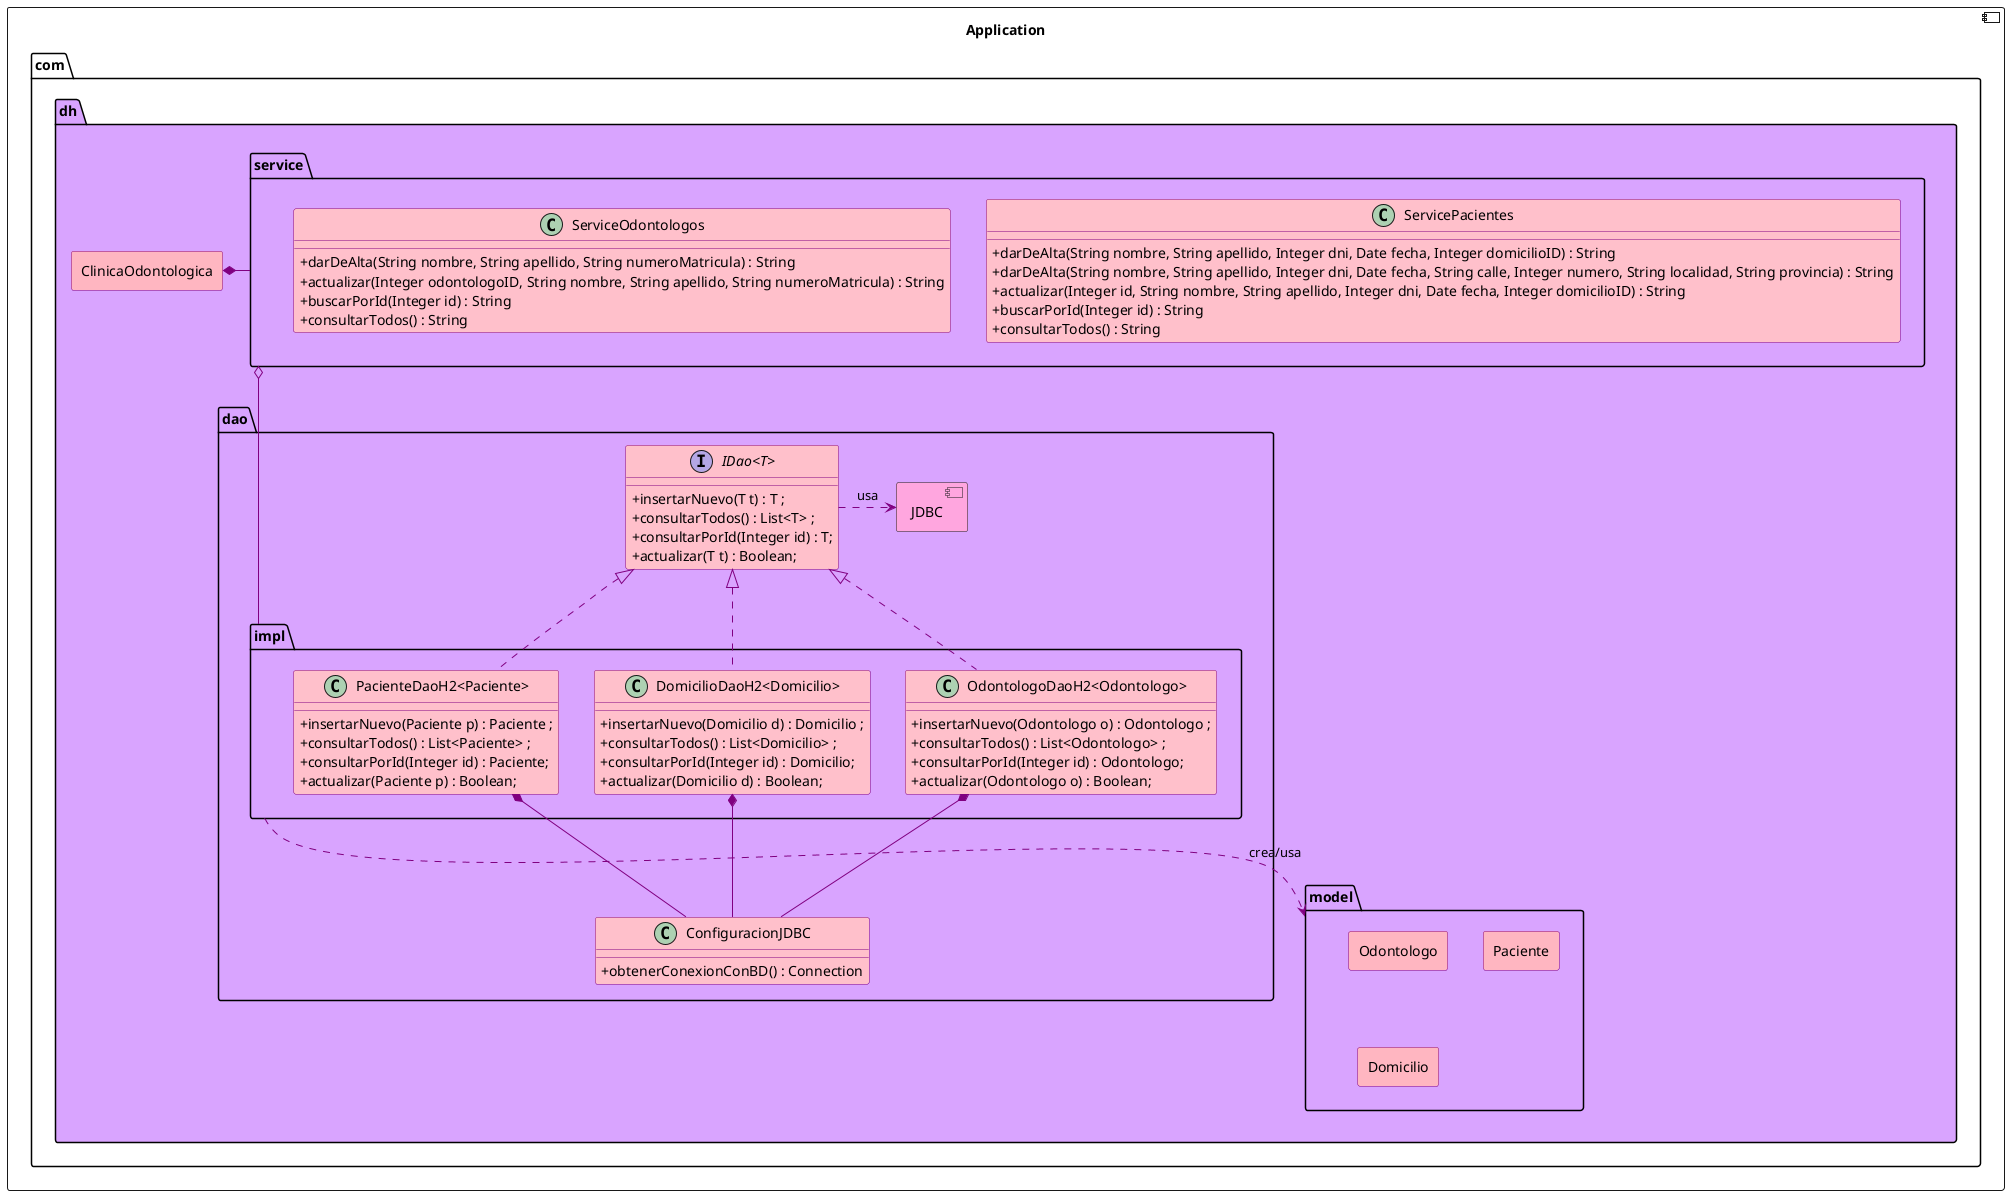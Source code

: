@startuml
allowmixing

skinparam database {
    BorderColor pink
    BackgroundColor purple
    ArrowColor purple
    FontColor pink
}

skinparam rectangle {
    BorderColor purple
    BackgroundColor lightpink
    ArrowColor purple
}

skinparam class {
    BorderColor purple
    BackgroundColor pink
    ArrowColor purple
    AttributeIconSize 0
}

skinparam note {
    BorderColor darkslateblue
    BackgroundColor #90c0f0
    FontColor darkslateblue
}

component Application {
    package com.dh #d9a4ff {

        package dao {
            interface "IDao<T>"{
                + insertarNuevo(T t) : T ;
                + consultarTodos() : List<T> ;
                + consultarPorId(Integer id) : T;
                + actualizar(T t) : Boolean;
            }

            package impl {
                class "OdontologoDaoH2<Odontologo>" {
                    + insertarNuevo(Odontologo o) : Odontologo ;
                    + consultarTodos() : List<Odontologo> ;
                    + consultarPorId(Integer id) : Odontologo;
                    + actualizar(Odontologo o) : Boolean;
                }

                class "PacienteDaoH2<Paciente>" {
                    + insertarNuevo(Paciente p) : Paciente ;
                    + consultarTodos() : List<Paciente> ;
                    + consultarPorId(Integer id) : Paciente;
                    + actualizar(Paciente p) : Boolean;
                }

                class "DomicilioDaoH2<Domicilio>" {
                    + insertarNuevo(Domicilio d) : Domicilio ;
                    + consultarTodos() : List<Domicilio> ;
                    + consultarPorId(Integer id) : Domicilio;
                    + actualizar(Domicilio d) : Boolean;
                }
            }

            class ConfiguracionJDBC {
                + obtenerConexionConBD() : Connection
            }

            component JDBC #ffa6df
        }

        package service {
            class ServicePacientes {
                + darDeAlta(String nombre, String apellido, Integer dni, Date fecha, Integer domicilioID) : String
                + darDeAlta(String nombre, String apellido, Integer dni, Date fecha, String calle, Integer numero, String localidad, String provincia) : String
                + actualizar(Integer id, String nombre, String apellido, Integer dni, Date fecha, Integer domicilioID) : String
                + buscarPorId(Integer id) : String
                + consultarTodos() : String
            }
            class ServiceOdontologos {
                + darDeAlta(String nombre, String apellido, String numeroMatricula) : String
                + actualizar(Integer odontologoID, String nombre, String apellido, String numeroMatricula) : String
                + buscarPorId(Integer id) : String
                + consultarTodos() : String
            }
        }

        package model {
            rectangle Odontologo
            rectangle Paciente
            rectangle Domicilio
        }
        impl ..> model : crea/usa
        service o--- impl
        "IDao<T>" <|.. "OdontologoDaoH2<Odontologo>"
        "IDao<T>" <|.. "PacienteDaoH2<Paciente>"
        "IDao<T>" <|.. "DomicilioDaoH2<Domicilio>"
        "IDao<T>" .> JDBC : usa
        "OdontologoDaoH2<Odontologo>" *-- ConfiguracionJDBC
        "PacienteDaoH2<Paciente>" *-- ConfiguracionJDBC
        "DomicilioDaoH2<Domicilio>" *-- ConfiguracionJDBC
        rectangle ClinicaOdontologica
        ClinicaOdontologica *- service
    }

}
@enduml